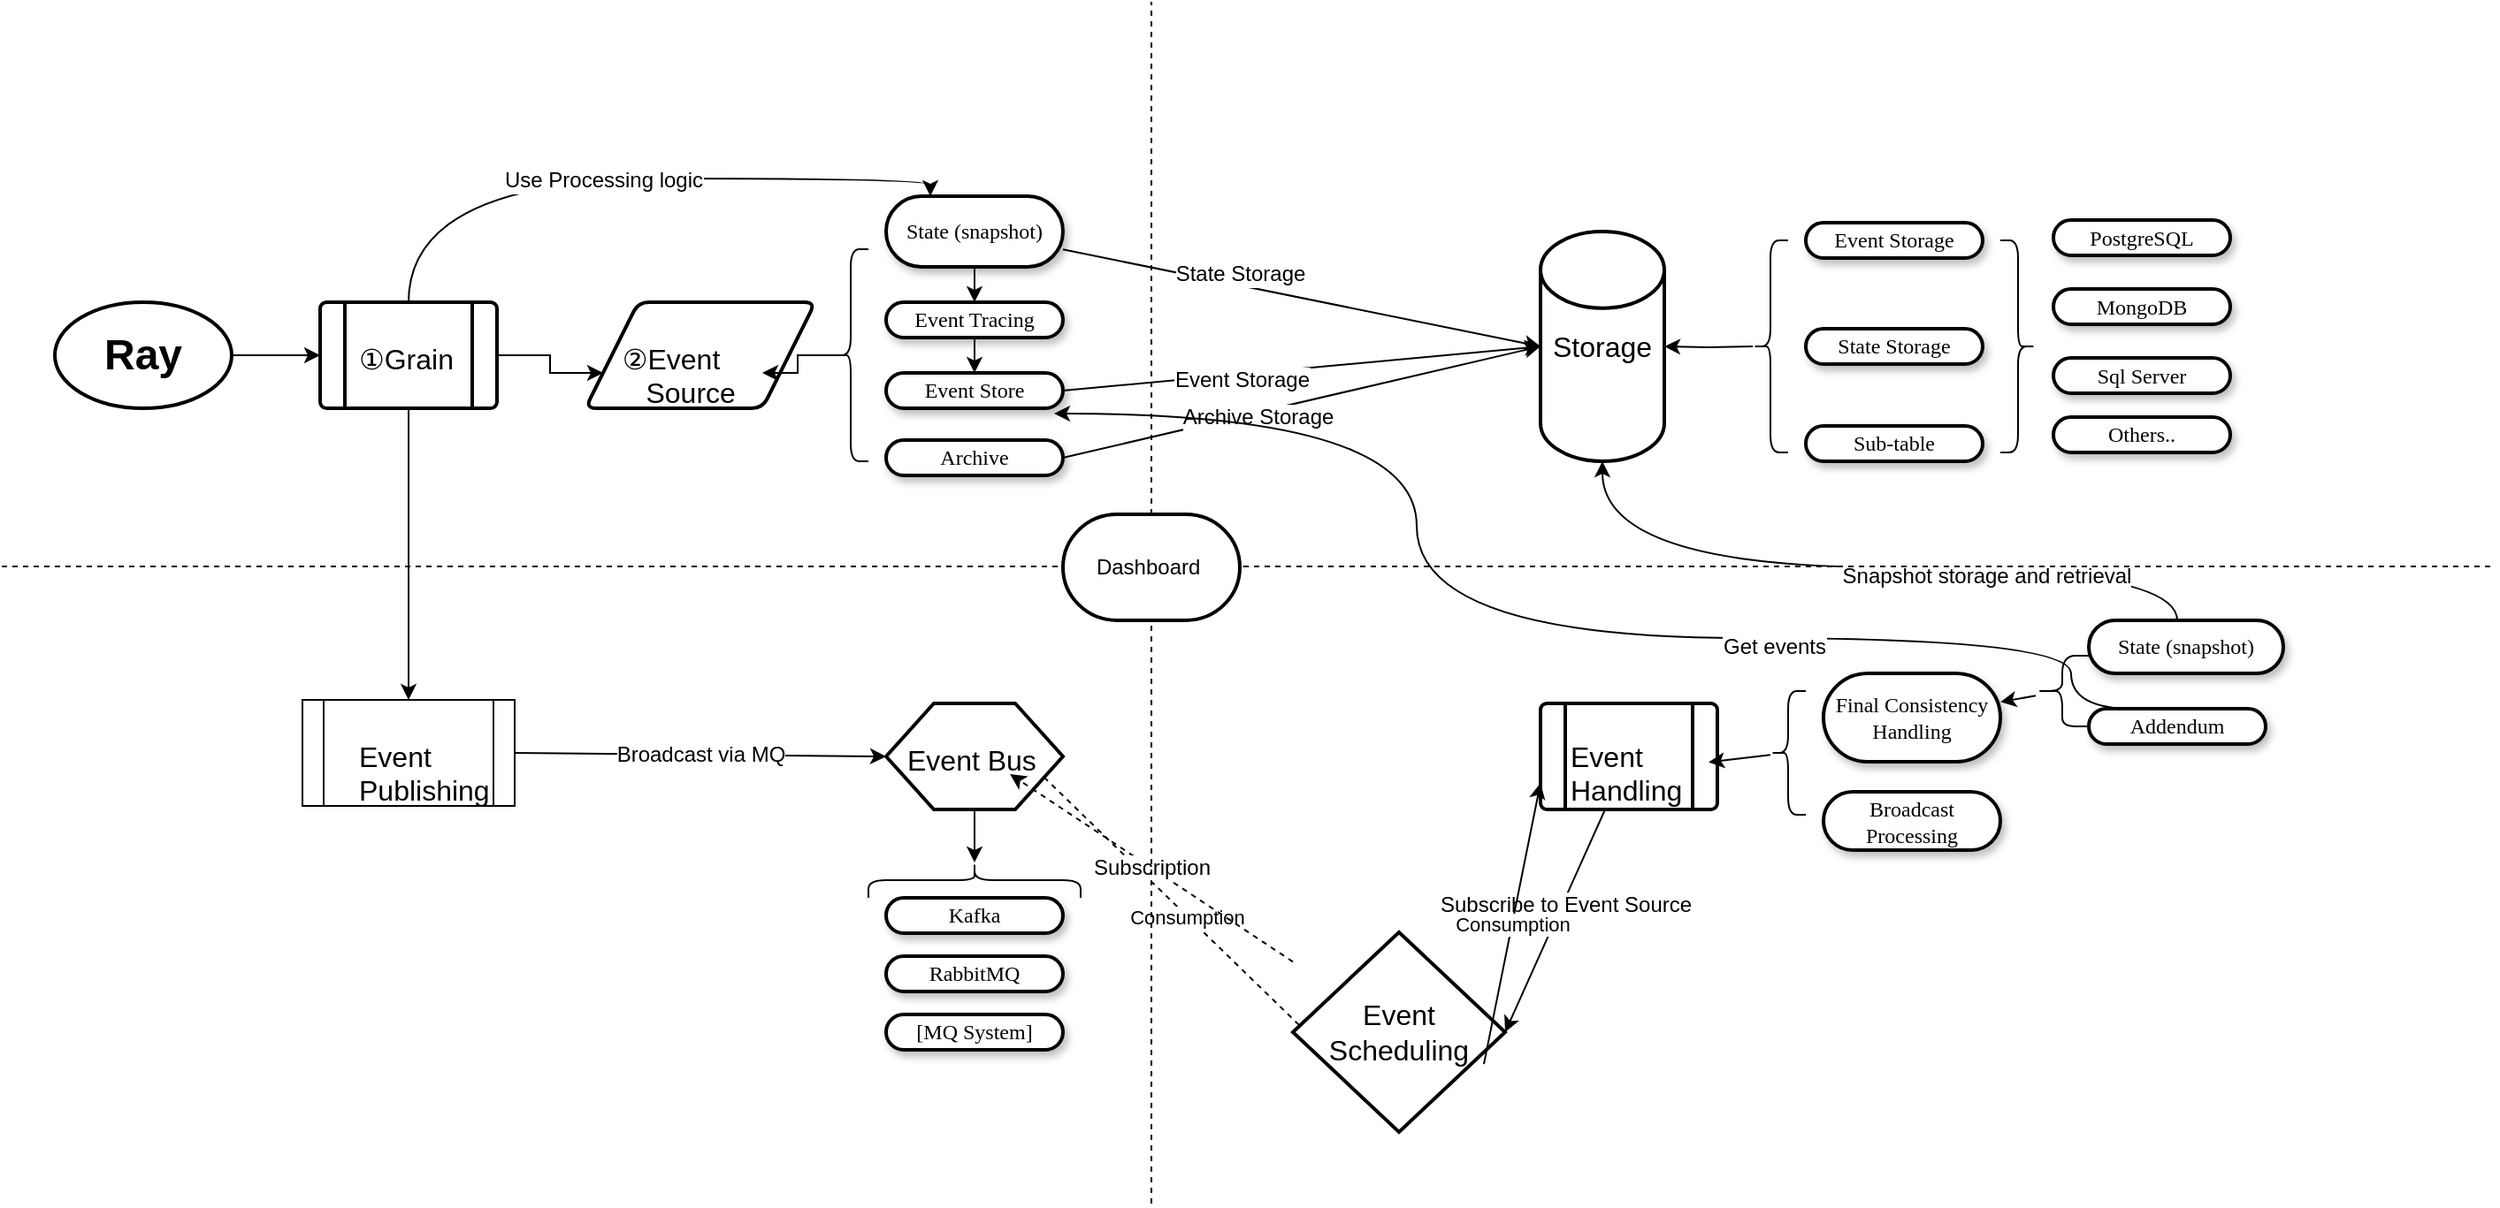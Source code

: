 <mxfile version="13.3.6" type="device" pages="2"><diagram id="HA0r4eUPkSiADiJgnpLC" name="Functional diagram"><mxGraphModel dx="1438" dy="1274" grid="1" gridSize="10" guides="1" tooltips="1" connect="1" arrows="1" fold="1" page="1" pageScale="1" pageWidth="3300" pageHeight="4681" math="0" shadow="0"><root><mxCell id="0"/><mxCell id="1" parent="0"/><mxCell id="JJPJePHYzXD12jyQ0IiT-1" value="" style="edgeStyle=orthogonalEdgeStyle;rounded=0;orthogonalLoop=1;jettySize=auto;html=1;fontSize=16;entryX=0;entryY=0.5;entryDx=0;entryDy=0;" parent="1" source="JJPJePHYzXD12jyQ0IiT-4" target="JJPJePHYzXD12jyQ0IiT-7" edge="1"><mxGeometry relative="1" as="geometry"/></mxCell><mxCell id="JJPJePHYzXD12jyQ0IiT-2" style="edgeStyle=orthogonalEdgeStyle;curved=1;rounded=0;orthogonalLoop=1;jettySize=auto;html=1;exitX=0.5;exitY=0;exitDx=0;exitDy=0;entryX=0.25;entryY=0;entryDx=0;entryDy=0;fontSize=16;" parent="1" source="JJPJePHYzXD12jyQ0IiT-7" target="JJPJePHYzXD12jyQ0IiT-16" edge="1"><mxGeometry relative="1" as="geometry"><Array as="points"><mxPoint x="270" y="140"/><mxPoint x="565" y="140"/></Array></mxGeometry></mxCell><mxCell id="JJPJePHYzXD12jyQ0IiT-3" value="Use Processing logic" style="text;html=1;resizable=0;points=[];align=center;verticalAlign=middle;labelBackgroundColor=#ffffff;fontSize=12;" parent="JJPJePHYzXD12jyQ0IiT-2" vertex="1" connectable="0"><mxGeometry x="-0.04" y="-1" relative="1" as="geometry"><mxPoint as="offset"/></mxGeometry></mxCell><mxCell id="JJPJePHYzXD12jyQ0IiT-4" value="Ray" style="strokeWidth=2;html=1;shape=mxgraph.flowchart.start_1;whiteSpace=wrap;fontSize=24;fontStyle=1" parent="1" vertex="1"><mxGeometry x="70" y="210" width="100" height="60" as="geometry"/></mxCell><mxCell id="JJPJePHYzXD12jyQ0IiT-5" value="" style="edgeStyle=orthogonalEdgeStyle;rounded=0;orthogonalLoop=1;jettySize=auto;html=1;fontSize=16;" parent="1" source="JJPJePHYzXD12jyQ0IiT-7" target="JJPJePHYzXD12jyQ0IiT-10" edge="1"><mxGeometry relative="1" as="geometry"/></mxCell><mxCell id="JJPJePHYzXD12jyQ0IiT-6" value="" style="edgeStyle=none;rounded=0;orthogonalLoop=1;jettySize=auto;html=1;entryX=0.5;entryY=0;entryDx=0;entryDy=0;" parent="1" source="JJPJePHYzXD12jyQ0IiT-7" target="JJPJePHYzXD12jyQ0IiT-64" edge="1"><mxGeometry relative="1" as="geometry"><mxPoint x="270" y="308" as="targetPoint"/></mxGeometry></mxCell><mxCell id="JJPJePHYzXD12jyQ0IiT-7" value="" style="verticalLabelPosition=bottom;verticalAlign=top;html=1;strokeWidth=2;shape=process;whiteSpace=wrap;rounded=1;size=0.14;arcSize=6;fontSize=24;" parent="1" vertex="1"><mxGeometry x="220" y="210" width="100" height="60" as="geometry"/></mxCell><mxCell id="JJPJePHYzXD12jyQ0IiT-8" value="①Grain" style="text;html=1;resizable=0;points=[];autosize=1;align=left;verticalAlign=top;spacingTop=-4;fontSize=16;" parent="1" vertex="1"><mxGeometry x="240" y="230" width="70" height="20" as="geometry"/></mxCell><mxCell id="JJPJePHYzXD12jyQ0IiT-9" value="" style="verticalLabelPosition=bottom;verticalAlign=top;html=1;strokeWidth=2;shape=parallelogram;perimeter=parallelogramPerimeter;whiteSpace=wrap;rounded=1;arcSize=12;size=0.23;fontSize=16;" parent="1" vertex="1"><mxGeometry x="370" y="210" width="130" height="60" as="geometry"/></mxCell><mxCell id="JJPJePHYzXD12jyQ0IiT-10" value="&amp;nbsp; ②Event &lt;br&gt;&amp;nbsp; &amp;nbsp; &amp;nbsp;Source" style="text;html=1;resizable=0;points=[];autosize=1;align=left;verticalAlign=top;spacingTop=-4;fontSize=16;" parent="1" vertex="1"><mxGeometry x="380" y="230" width="90" height="40" as="geometry"/></mxCell><mxCell id="JJPJePHYzXD12jyQ0IiT-11" value="" style="edgeStyle=orthogonalEdgeStyle;rounded=0;orthogonalLoop=1;jettySize=auto;html=1;fontSize=16;exitX=0.1;exitY=0.5;exitDx=0;exitDy=0;exitPerimeter=0;" parent="1" source="JJPJePHYzXD12jyQ0IiT-12" target="JJPJePHYzXD12jyQ0IiT-10" edge="1"><mxGeometry relative="1" as="geometry"><Array as="points"/></mxGeometry></mxCell><mxCell id="JJPJePHYzXD12jyQ0IiT-12" value="" style="shape=curlyBracket;whiteSpace=wrap;html=1;rounded=1;fontSize=16;" parent="1" vertex="1"><mxGeometry x="510" y="180" width="20" height="120" as="geometry"/></mxCell><mxCell id="JJPJePHYzXD12jyQ0IiT-13" style="edgeStyle=none;rounded=0;orthogonalLoop=1;jettySize=auto;html=1;entryX=0;entryY=0.5;entryDx=0;entryDy=0;entryPerimeter=0;fontSize=16;" parent="1" source="JJPJePHYzXD12jyQ0IiT-16" target="JJPJePHYzXD12jyQ0IiT-23" edge="1"><mxGeometry relative="1" as="geometry"/></mxCell><mxCell id="JJPJePHYzXD12jyQ0IiT-14" value="State Storage" style="text;html=1;resizable=0;points=[];align=center;verticalAlign=middle;labelBackgroundColor=#ffffff;fontSize=12;" parent="JJPJePHYzXD12jyQ0IiT-13" vertex="1" connectable="0"><mxGeometry x="-0.433" y="-3" relative="1" as="geometry"><mxPoint x="23.5" y="-5" as="offset"/></mxGeometry></mxCell><mxCell id="JJPJePHYzXD12jyQ0IiT-15" value="" style="edgeStyle=none;rounded=0;orthogonalLoop=1;jettySize=auto;html=1;exitX=0.5;exitY=1;exitDx=0;exitDy=0;entryX=0.5;entryY=0;entryDx=0;entryDy=0;fontSize=6;" parent="1" source="JJPJePHYzXD12jyQ0IiT-16" target="JJPJePHYzXD12jyQ0IiT-18" edge="1"><mxGeometry relative="1" as="geometry"/></mxCell><mxCell id="JJPJePHYzXD12jyQ0IiT-16" value="&lt;span&gt;State (snapshot)&lt;/span&gt;" style="whiteSpace=wrap;html=1;rounded=1;shadow=1;comic=0;labelBackgroundColor=none;strokeColor=#000000;strokeWidth=2;fillColor=#FFFFFF;fontFamily=Verdana;fontSize=12;fontColor=#000000;align=center;arcSize=50;" parent="1" vertex="1"><mxGeometry x="540" y="150" width="100" height="40" as="geometry"/></mxCell><mxCell id="JJPJePHYzXD12jyQ0IiT-17" value="" style="edgeStyle=orthogonalEdgeStyle;curved=1;rounded=0;orthogonalLoop=1;jettySize=auto;html=1;fontSize=12;entryX=0.5;entryY=0;entryDx=0;entryDy=0;" parent="1" source="JJPJePHYzXD12jyQ0IiT-18" target="JJPJePHYzXD12jyQ0IiT-21" edge="1"><mxGeometry relative="1" as="geometry"><mxPoint x="720" y="220" as="targetPoint"/></mxGeometry></mxCell><mxCell id="JJPJePHYzXD12jyQ0IiT-18" value="&lt;span&gt;Event Tracing&lt;/span&gt;" style="whiteSpace=wrap;html=1;rounded=1;shadow=1;comic=0;labelBackgroundColor=none;strokeColor=#000000;strokeWidth=2;fillColor=#FFFFFF;fontFamily=Verdana;fontSize=12;fontColor=#000000;align=center;arcSize=50;" parent="1" vertex="1"><mxGeometry x="540" y="210" width="100" height="20" as="geometry"/></mxCell><mxCell id="JJPJePHYzXD12jyQ0IiT-19" style="edgeStyle=none;rounded=0;orthogonalLoop=1;jettySize=auto;html=1;exitX=1;exitY=0.5;exitDx=0;exitDy=0;entryX=0;entryY=0.5;entryDx=0;entryDy=0;entryPerimeter=0;fontSize=16;" parent="1" source="JJPJePHYzXD12jyQ0IiT-21" target="JJPJePHYzXD12jyQ0IiT-23" edge="1"><mxGeometry relative="1" as="geometry"/></mxCell><mxCell id="JJPJePHYzXD12jyQ0IiT-20" value="Event Storage" style="text;html=1;resizable=0;points=[];align=center;verticalAlign=middle;labelBackgroundColor=#ffffff;fontSize=12;" parent="JJPJePHYzXD12jyQ0IiT-19" vertex="1" connectable="0"><mxGeometry x="-0.254" y="-3" relative="1" as="geometry"><mxPoint as="offset"/></mxGeometry></mxCell><mxCell id="JJPJePHYzXD12jyQ0IiT-21" value="Event Store" style="whiteSpace=wrap;html=1;rounded=1;shadow=1;comic=0;labelBackgroundColor=none;strokeColor=#000000;strokeWidth=2;fillColor=#FFFFFF;fontFamily=Verdana;fontSize=12;fontColor=#000000;align=center;arcSize=50;" parent="1" vertex="1"><mxGeometry x="540" y="250" width="100" height="20" as="geometry"/></mxCell><mxCell id="JJPJePHYzXD12jyQ0IiT-22" value="Broadcast via MQ" style="edgeStyle=none;rounded=0;orthogonalLoop=1;jettySize=auto;html=1;fontSize=12;entryX=0;entryY=0.5;entryDx=0;entryDy=0;exitX=1;exitY=0.5;exitDx=0;exitDy=0;" parent="1" source="JJPJePHYzXD12jyQ0IiT-64" target="JJPJePHYzXD12jyQ0IiT-39" edge="1"><mxGeometry relative="1" as="geometry"><mxPoint x="590" y="390" as="targetPoint"/></mxGeometry></mxCell><mxCell id="JJPJePHYzXD12jyQ0IiT-23" value="Storage" style="strokeWidth=2;html=1;shape=mxgraph.flowchart.database;whiteSpace=wrap;fontSize=16;" parent="1" vertex="1"><mxGeometry x="910" y="170" width="70" height="130" as="geometry"/></mxCell><mxCell id="JJPJePHYzXD12jyQ0IiT-24" value="" style="edgeStyle=orthogonalEdgeStyle;rounded=0;orthogonalLoop=1;jettySize=auto;html=1;fontSize=16;" parent="1" target="JJPJePHYzXD12jyQ0IiT-23" edge="1"><mxGeometry relative="1" as="geometry"><mxPoint x="1030" y="235" as="sourcePoint"/></mxGeometry></mxCell><mxCell id="JJPJePHYzXD12jyQ0IiT-25" value="Event Storage" style="whiteSpace=wrap;html=1;rounded=1;shadow=1;comic=0;labelBackgroundColor=none;strokeColor=#000000;strokeWidth=2;fillColor=#FFFFFF;fontFamily=Verdana;fontSize=12;fontColor=#000000;align=center;arcSize=50;" parent="1" vertex="1"><mxGeometry x="1060" y="165" width="100" height="20" as="geometry"/></mxCell><mxCell id="JJPJePHYzXD12jyQ0IiT-26" value="State Storage" style="whiteSpace=wrap;html=1;rounded=1;shadow=1;comic=0;labelBackgroundColor=none;strokeColor=#000000;strokeWidth=2;fillColor=#FFFFFF;fontFamily=Verdana;fontSize=12;fontColor=#000000;align=center;arcSize=50;" parent="1" vertex="1"><mxGeometry x="1060" y="225" width="100" height="20" as="geometry"/></mxCell><mxCell id="JJPJePHYzXD12jyQ0IiT-27" style="edgeStyle=none;rounded=0;orthogonalLoop=1;jettySize=auto;html=1;exitX=1;exitY=0.5;exitDx=0;exitDy=0;entryX=0;entryY=0.5;entryDx=0;entryDy=0;entryPerimeter=0;" parent="1" source="JJPJePHYzXD12jyQ0IiT-29" target="JJPJePHYzXD12jyQ0IiT-23" edge="1"><mxGeometry relative="1" as="geometry"/></mxCell><mxCell id="JJPJePHYzXD12jyQ0IiT-28" value="Archive Storage" style="text;html=1;resizable=0;points=[];align=center;verticalAlign=middle;labelBackgroundColor=#ffffff;" parent="JJPJePHYzXD12jyQ0IiT-27" vertex="1" connectable="0"><mxGeometry x="-0.611" y="-2" relative="1" as="geometry"><mxPoint x="57" y="-12.5" as="offset"/></mxGeometry></mxCell><mxCell id="JJPJePHYzXD12jyQ0IiT-29" value="Archive" style="whiteSpace=wrap;html=1;rounded=1;shadow=1;comic=0;labelBackgroundColor=none;strokeColor=#000000;strokeWidth=2;fillColor=#FFFFFF;fontFamily=Verdana;fontSize=12;fontColor=#000000;align=center;arcSize=50;" parent="1" vertex="1"><mxGeometry x="540" y="288" width="100" height="20" as="geometry"/></mxCell><mxCell id="JJPJePHYzXD12jyQ0IiT-30" value="Sub-table" style="whiteSpace=wrap;html=1;rounded=1;shadow=1;comic=0;labelBackgroundColor=none;strokeColor=#000000;strokeWidth=2;fillColor=#FFFFFF;fontFamily=Verdana;fontSize=12;fontColor=#000000;align=center;arcSize=50;" parent="1" vertex="1"><mxGeometry x="1060" y="280" width="100" height="20" as="geometry"/></mxCell><mxCell id="JJPJePHYzXD12jyQ0IiT-31" value="" style="shape=curlyBracket;whiteSpace=wrap;html=1;rounded=1;fontSize=16;direction=west;" parent="1" vertex="1"><mxGeometry x="1170" y="175" width="20" height="120" as="geometry"/></mxCell><mxCell id="JJPJePHYzXD12jyQ0IiT-32" value="" style="shape=curlyBracket;whiteSpace=wrap;html=1;rounded=1;fontSize=16;" parent="1" vertex="1"><mxGeometry x="1030" y="175" width="20" height="120" as="geometry"/></mxCell><mxCell id="JJPJePHYzXD12jyQ0IiT-33" value="MongoDB" style="whiteSpace=wrap;html=1;rounded=1;shadow=1;comic=0;labelBackgroundColor=none;strokeColor=#000000;strokeWidth=2;fillColor=#FFFFFF;fontFamily=Verdana;fontSize=12;fontColor=#000000;align=center;arcSize=50;" parent="1" vertex="1"><mxGeometry x="1200" y="202.5" width="100" height="20" as="geometry"/></mxCell><mxCell id="JJPJePHYzXD12jyQ0IiT-34" value="PostgreSQL&lt;br&gt;" style="whiteSpace=wrap;html=1;rounded=1;shadow=1;comic=0;labelBackgroundColor=none;strokeColor=#000000;strokeWidth=2;fillColor=#FFFFFF;fontFamily=Verdana;fontSize=12;fontColor=#000000;align=center;arcSize=50;" parent="1" vertex="1"><mxGeometry x="1200" y="163.5" width="100" height="20" as="geometry"/></mxCell><mxCell id="JJPJePHYzXD12jyQ0IiT-35" value="Sql Server&lt;br&gt;" style="whiteSpace=wrap;html=1;rounded=1;shadow=1;comic=0;labelBackgroundColor=none;strokeColor=#000000;strokeWidth=2;fillColor=#FFFFFF;fontFamily=Verdana;fontSize=12;fontColor=#000000;align=center;arcSize=50;" parent="1" vertex="1"><mxGeometry x="1200" y="241.5" width="100" height="20" as="geometry"/></mxCell><mxCell id="JJPJePHYzXD12jyQ0IiT-36" value="Others.." style="whiteSpace=wrap;html=1;rounded=1;shadow=1;comic=0;labelBackgroundColor=none;strokeColor=#000000;strokeWidth=2;fillColor=#FFFFFF;fontFamily=Verdana;fontSize=12;fontColor=#000000;align=center;arcSize=50;" parent="1" vertex="1"><mxGeometry x="1200" y="275" width="100" height="20" as="geometry"/></mxCell><mxCell id="JJPJePHYzXD12jyQ0IiT-37" value="" style="edgeStyle=none;rounded=0;orthogonalLoop=1;jettySize=auto;html=1;fontSize=16;" parent="1" source="JJPJePHYzXD12jyQ0IiT-39" edge="1"><mxGeometry relative="1" as="geometry"><mxPoint x="590" y="527" as="targetPoint"/></mxGeometry></mxCell><mxCell id="JJPJePHYzXD12jyQ0IiT-38" value="Consumption" style="edgeStyle=none;rounded=0;orthogonalLoop=1;jettySize=auto;html=1;exitX=1;exitY=0.75;exitDx=0;exitDy=0;entryX=0.18;entryY=0.62;entryDx=0;entryDy=0;entryPerimeter=0;dashed=1;" parent="1" source="JJPJePHYzXD12jyQ0IiT-39" target="JJPJePHYzXD12jyQ0IiT-50" edge="1"><mxGeometry relative="1" as="geometry"/></mxCell><mxCell id="JJPJePHYzXD12jyQ0IiT-39" value="" style="verticalLabelPosition=bottom;verticalAlign=top;html=1;strokeWidth=2;shape=hexagon;perimeter=hexagonPerimeter2;arcSize=6;size=0.27;fontSize=6;" parent="1" vertex="1"><mxGeometry x="540" y="437" width="100" height="60" as="geometry"/></mxCell><mxCell id="JJPJePHYzXD12jyQ0IiT-40" value="Event Bus" style="text;html=1;resizable=0;points=[];autosize=1;align=left;verticalAlign=top;spacingTop=-4;fontSize=16;" parent="1" vertex="1"><mxGeometry x="550" y="457" width="90" height="20" as="geometry"/></mxCell><mxCell id="JJPJePHYzXD12jyQ0IiT-41" value="" style="shape=curlyBracket;whiteSpace=wrap;html=1;rounded=1;fontSize=16;direction=south;" parent="1" vertex="1"><mxGeometry x="530" y="527" width="120" height="20" as="geometry"/></mxCell><mxCell id="JJPJePHYzXD12jyQ0IiT-42" value="Kafka" style="whiteSpace=wrap;html=1;rounded=1;shadow=1;comic=0;labelBackgroundColor=none;strokeColor=#000000;strokeWidth=2;fillColor=#FFFFFF;fontFamily=Verdana;fontSize=12;fontColor=#000000;align=center;arcSize=50;" parent="1" vertex="1"><mxGeometry x="540" y="547" width="100" height="20" as="geometry"/></mxCell><mxCell id="JJPJePHYzXD12jyQ0IiT-43" value="RabbitMQ&lt;br&gt;" style="whiteSpace=wrap;html=1;rounded=1;shadow=1;comic=0;labelBackgroundColor=none;strokeColor=#000000;strokeWidth=2;fillColor=#FFFFFF;fontFamily=Verdana;fontSize=12;fontColor=#000000;align=center;arcSize=50;" parent="1" vertex="1"><mxGeometry x="540" y="580" width="100" height="20" as="geometry"/></mxCell><mxCell id="JJPJePHYzXD12jyQ0IiT-44" value="[MQ System]" style="whiteSpace=wrap;html=1;rounded=1;shadow=1;comic=0;labelBackgroundColor=none;strokeColor=#000000;strokeWidth=2;fillColor=#FFFFFF;fontFamily=Verdana;fontSize=12;fontColor=#000000;align=center;arcSize=50;" parent="1" vertex="1"><mxGeometry x="540" y="613" width="100" height="20" as="geometry"/></mxCell><mxCell id="JJPJePHYzXD12jyQ0IiT-45" value="" style="edgeStyle=none;rounded=0;orthogonalLoop=1;jettySize=auto;html=1;fontSize=16;entryX=1;entryY=0.5;entryDx=0;entryDy=0;entryPerimeter=0;" parent="1" source="JJPJePHYzXD12jyQ0IiT-47" target="JJPJePHYzXD12jyQ0IiT-50" edge="1"><mxGeometry relative="1" as="geometry"><mxPoint x="830" y="467" as="targetPoint"/></mxGeometry></mxCell><mxCell id="JJPJePHYzXD12jyQ0IiT-46" value="Subscribe to Event Source" style="text;html=1;resizable=0;points=[];align=center;verticalAlign=middle;labelBackgroundColor=#ffffff;fontSize=12;" parent="JJPJePHYzXD12jyQ0IiT-45" vertex="1" connectable="0"><mxGeometry x="-0.11" y="3" relative="1" as="geometry"><mxPoint y="-4" as="offset"/></mxGeometry></mxCell><mxCell id="JJPJePHYzXD12jyQ0IiT-47" value="" style="verticalLabelPosition=bottom;verticalAlign=top;html=1;strokeWidth=2;shape=process;whiteSpace=wrap;rounded=1;size=0.14;arcSize=6;fontSize=12;" parent="1" vertex="1"><mxGeometry x="910" y="437" width="100" height="60" as="geometry"/></mxCell><mxCell id="JJPJePHYzXD12jyQ0IiT-48" value="Event&lt;br&gt;Handling" style="text;html=1;resizable=0;points=[];autosize=1;align=left;verticalAlign=top;spacingTop=-4;fontSize=16;" parent="1" vertex="1"><mxGeometry x="925" y="455" width="80" height="40" as="geometry"/></mxCell><mxCell id="JJPJePHYzXD12jyQ0IiT-49" value="Subscription" style="rounded=0;orthogonalLoop=1;jettySize=auto;html=1;fontSize=12;dashed=1;" parent="1" source="JJPJePHYzXD12jyQ0IiT-50" target="JJPJePHYzXD12jyQ0IiT-40" edge="1"><mxGeometry relative="1" as="geometry"/></mxCell><mxCell id="JJPJePHYzXD12jyQ0IiT-50" value="Event&lt;br&gt;Scheduling" style="strokeWidth=2;html=1;shape=mxgraph.flowchart.decision;whiteSpace=wrap;fontSize=16;" parent="1" vertex="1"><mxGeometry x="770" y="566.5" width="120" height="113" as="geometry"/></mxCell><mxCell id="JJPJePHYzXD12jyQ0IiT-51" value="" style="edgeStyle=none;rounded=0;orthogonalLoop=1;jettySize=auto;html=1;fontSize=12;" parent="1" source="JJPJePHYzXD12jyQ0IiT-52" target="JJPJePHYzXD12jyQ0IiT-48" edge="1"><mxGeometry relative="1" as="geometry"/></mxCell><mxCell id="JJPJePHYzXD12jyQ0IiT-52" value="" style="shape=curlyBracket;whiteSpace=wrap;html=1;rounded=1;fontSize=12;" parent="1" vertex="1"><mxGeometry x="1040" y="430" width="20" height="70" as="geometry"/></mxCell><mxCell id="JJPJePHYzXD12jyQ0IiT-53" style="edgeStyle=orthogonalEdgeStyle;rounded=0;orthogonalLoop=1;jettySize=auto;html=1;exitX=0.25;exitY=0;exitDx=0;exitDy=0;fontSize=12;curved=1;entryX=0.95;entryY=1.15;entryDx=0;entryDy=0;entryPerimeter=0;" parent="1" source="JJPJePHYzXD12jyQ0IiT-62" target="JJPJePHYzXD12jyQ0IiT-21" edge="1"><mxGeometry relative="1" as="geometry"><mxPoint x="640" y="225" as="targetPoint"/><Array as="points"><mxPoint x="1210" y="440"/><mxPoint x="1210" y="400"/><mxPoint x="840" y="400"/><mxPoint x="840" y="273"/></Array></mxGeometry></mxCell><mxCell id="JJPJePHYzXD12jyQ0IiT-54" value="Get events" style="text;html=1;resizable=0;points=[];align=center;verticalAlign=middle;labelBackgroundColor=#ffffff;fontSize=12;" parent="JJPJePHYzXD12jyQ0IiT-53" vertex="1" connectable="0"><mxGeometry x="-0.375" y="5" relative="1" as="geometry"><mxPoint as="offset"/></mxGeometry></mxCell><mxCell id="JJPJePHYzXD12jyQ0IiT-55" value="Final Consistency Handling" style="whiteSpace=wrap;html=1;rounded=1;shadow=1;comic=0;labelBackgroundColor=none;strokeColor=#000000;strokeWidth=2;fillColor=#FFFFFF;fontFamily=Verdana;fontSize=12;fontColor=#000000;align=center;arcSize=50;" parent="1" vertex="1"><mxGeometry x="1070" y="420" width="100" height="50" as="geometry"/></mxCell><mxCell id="JJPJePHYzXD12jyQ0IiT-56" value="Broadcast Processing" style="whiteSpace=wrap;html=1;rounded=1;shadow=1;comic=0;labelBackgroundColor=none;strokeColor=#000000;strokeWidth=2;fillColor=#FFFFFF;fontFamily=Verdana;fontSize=12;fontColor=#000000;align=center;arcSize=50;" parent="1" vertex="1"><mxGeometry x="1070" y="487" width="100" height="33" as="geometry"/></mxCell><mxCell id="JJPJePHYzXD12jyQ0IiT-57" value="" style="edgeStyle=none;rounded=0;orthogonalLoop=1;jettySize=auto;html=1;fontSize=12;" parent="1" source="JJPJePHYzXD12jyQ0IiT-58" target="JJPJePHYzXD12jyQ0IiT-55" edge="1"><mxGeometry relative="1" as="geometry"/></mxCell><mxCell id="JJPJePHYzXD12jyQ0IiT-58" value="" style="shape=curlyBracket;whiteSpace=wrap;html=1;rounded=1;fontSize=12;" parent="1" vertex="1"><mxGeometry x="1190" y="410" width="30" height="40" as="geometry"/></mxCell><mxCell id="JJPJePHYzXD12jyQ0IiT-59" style="edgeStyle=orthogonalEdgeStyle;curved=1;rounded=0;orthogonalLoop=1;jettySize=auto;html=1;fontSize=12;" parent="1" source="JJPJePHYzXD12jyQ0IiT-61" target="JJPJePHYzXD12jyQ0IiT-23" edge="1"><mxGeometry relative="1" as="geometry"><mxPoint x="1310" y="370" as="targetPoint"/><Array as="points"><mxPoint x="1270" y="360"/><mxPoint x="945" y="360"/></Array></mxGeometry></mxCell><mxCell id="JJPJePHYzXD12jyQ0IiT-60" value="Snapshot storage and retrieval" style="text;html=1;resizable=0;points=[];align=center;verticalAlign=middle;labelBackgroundColor=#ffffff;fontSize=12;" parent="JJPJePHYzXD12jyQ0IiT-59" vertex="1" connectable="0"><mxGeometry x="-0.332" y="5" relative="1" as="geometry"><mxPoint as="offset"/></mxGeometry></mxCell><mxCell id="JJPJePHYzXD12jyQ0IiT-61" value="State (snapshot)" style="whiteSpace=wrap;html=1;rounded=1;shadow=1;comic=0;labelBackgroundColor=none;strokeColor=#000000;strokeWidth=2;fillColor=#FFFFFF;fontFamily=Verdana;fontSize=12;fontColor=#000000;align=center;arcSize=50;" parent="1" vertex="1"><mxGeometry x="1220" y="390" width="110" height="30" as="geometry"/></mxCell><mxCell id="JJPJePHYzXD12jyQ0IiT-62" value="Addendum" style="whiteSpace=wrap;html=1;rounded=1;shadow=1;comic=0;labelBackgroundColor=none;strokeColor=#000000;strokeWidth=2;fillColor=#FFFFFF;fontFamily=Verdana;fontSize=12;fontColor=#000000;align=center;arcSize=50;" parent="1" vertex="1"><mxGeometry x="1220" y="440" width="100" height="20" as="geometry"/></mxCell><mxCell id="JJPJePHYzXD12jyQ0IiT-63" value="Consumption" style="edgeStyle=none;rounded=0;orthogonalLoop=1;jettySize=auto;html=1;exitX=0.9;exitY=0.66;exitDx=0;exitDy=0;entryX=0;entryY=0.75;entryDx=0;entryDy=0;exitPerimeter=0;" parent="1" source="JJPJePHYzXD12jyQ0IiT-50" target="JJPJePHYzXD12jyQ0IiT-47" edge="1"><mxGeometry relative="1" as="geometry"><mxPoint x="800" y="476.5" as="sourcePoint"/><mxPoint x="901" y="476.5" as="targetPoint"/></mxGeometry></mxCell><mxCell id="JJPJePHYzXD12jyQ0IiT-64" value="" style="shape=process;whiteSpace=wrap;html=1;backgroundOutline=1;" parent="1" vertex="1"><mxGeometry x="210" y="435" width="120" height="60" as="geometry"/></mxCell><mxCell id="JJPJePHYzXD12jyQ0IiT-65" value="Event&lt;br&gt;Publishing" style="text;html=1;resizable=0;points=[];autosize=1;align=left;verticalAlign=top;spacingTop=-4;fontSize=16;" parent="1" vertex="1"><mxGeometry x="240" y="455" width="90" height="40" as="geometry"/></mxCell><mxCell id="JJPJePHYzXD12jyQ0IiT-66" value="" style="endArrow=none;dashed=1;html=1;" parent="1" source="JJPJePHYzXD12jyQ0IiT-68" edge="1"><mxGeometry width="50" height="50" relative="1" as="geometry"><mxPoint x="690" y="720" as="sourcePoint"/><mxPoint x="690" y="40" as="targetPoint"/></mxGeometry></mxCell><mxCell id="JJPJePHYzXD12jyQ0IiT-67" value="" style="endArrow=none;dashed=1;html=1;" parent="1" edge="1"><mxGeometry width="50" height="50" relative="1" as="geometry"><mxPoint x="40" y="359.5" as="sourcePoint"/><mxPoint x="1450" y="359.5" as="targetPoint"/></mxGeometry></mxCell><mxCell id="JJPJePHYzXD12jyQ0IiT-68" value="Dashboard&amp;nbsp;" style="strokeWidth=2;html=1;shape=mxgraph.flowchart.terminator;whiteSpace=wrap;" parent="1" vertex="1"><mxGeometry x="640" y="330" width="100" height="60" as="geometry"/></mxCell><mxCell id="JJPJePHYzXD12jyQ0IiT-69" value="" style="endArrow=none;dashed=1;html=1;" parent="1" target="JJPJePHYzXD12jyQ0IiT-68" edge="1"><mxGeometry width="50" height="50" relative="1" as="geometry"><mxPoint x="690" y="720" as="sourcePoint"/><mxPoint x="690" y="40" as="targetPoint"/></mxGeometry></mxCell></root></mxGraphModel></diagram><diagram id="8Cyj6bPQlIdB2aG58cyA" name="Sub-table sub-library and archive"><mxGraphModel dx="1018" dy="903" grid="1" gridSize="10" guides="1" tooltips="1" connect="1" arrows="1" fold="1" page="1" pageScale="1" pageWidth="3300" pageHeight="4681" math="0" shadow="0"><root><mxCell id="C996Xhev_V4Cw5z2k2Sz-0"/><mxCell id="C996Xhev_V4Cw5z2k2Sz-1" parent="C996Xhev_V4Cw5z2k2Sz-0"/><mxCell id="C996Xhev_V4Cw5z2k2Sz-48" value="" style="rounded=0;whiteSpace=wrap;html=1;shadow=1;fontSize=12;" parent="C996Xhev_V4Cw5z2k2Sz-1" vertex="1"><mxGeometry x="900" y="150" width="540" height="490" as="geometry"/></mxCell><mxCell id="C996Xhev_V4Cw5z2k2Sz-21" value="" style="rounded=0;whiteSpace=wrap;html=1;fontSize=12;" parent="C996Xhev_V4Cw5z2k2Sz-1" vertex="1"><mxGeometry x="230" y="150" width="570" height="460" as="geometry"/></mxCell><mxCell id="C996Xhev_V4Cw5z2k2Sz-13" style="edgeStyle=none;rounded=0;orthogonalLoop=1;jettySize=auto;html=1;exitX=0.15;exitY=0.95;exitDx=0;exitDy=0;exitPerimeter=0;entryX=0.8;entryY=0.05;entryDx=0;entryDy=0;entryPerimeter=0;fontSize=12;" parent="C996Xhev_V4Cw5z2k2Sz-1" source="C996Xhev_V4Cw5z2k2Sz-4" target="C996Xhev_V4Cw5z2k2Sz-6" edge="1"><mxGeometry relative="1" as="geometry"/></mxCell><mxCell id="C996Xhev_V4Cw5z2k2Sz-16" style="edgeStyle=none;rounded=0;orthogonalLoop=1;jettySize=auto;html=1;exitX=0.5;exitY=1;exitDx=0;exitDy=0;fontSize=12;" parent="C996Xhev_V4Cw5z2k2Sz-1" source="C996Xhev_V4Cw5z2k2Sz-4" target="C996Xhev_V4Cw5z2k2Sz-10" edge="1"><mxGeometry relative="1" as="geometry"/></mxCell><mxCell id="C996Xhev_V4Cw5z2k2Sz-17" value="And so on" style="edgeStyle=none;rounded=0;orthogonalLoop=1;jettySize=auto;html=1;exitX=0.85;exitY=0.95;exitDx=0;exitDy=0;exitPerimeter=0;entryX=0;entryY=0;entryDx=30;entryDy=0;entryPerimeter=0;fontSize=12;" parent="C996Xhev_V4Cw5z2k2Sz-1" source="C996Xhev_V4Cw5z2k2Sz-4" target="C996Xhev_V4Cw5z2k2Sz-3" edge="1"><mxGeometry relative="1" as="geometry"/></mxCell><mxCell id="C996Xhev_V4Cw5z2k2Sz-4" value="&lt;font style=&quot;font-size: 12px&quot;&gt;id:1-100000&lt;/font&gt;" style="shape=cylinder;whiteSpace=wrap;html=1;boundedLbl=1;backgroundOutline=1;fontSize=24;" parent="C996Xhev_V4Cw5z2k2Sz-1" vertex="1"><mxGeometry x="360" y="305" width="110" height="70" as="geometry"/></mxCell><mxCell id="C996Xhev_V4Cw5z2k2Sz-3" value="" style="verticalLabelPosition=bottom;verticalAlign=top;html=1;shape=mxgraph.basic.layered_rect;dx=10;outlineConnect=0;fontSize=24;" parent="C996Xhev_V4Cw5z2k2Sz-1" vertex="1"><mxGeometry x="480" y="480" width="70" height="50" as="geometry"/></mxCell><mxCell id="C996Xhev_V4Cw5z2k2Sz-7" value="Sub-library" style="rounded=0;orthogonalLoop=1;jettySize=auto;html=1;exitX=0.25;exitY=1;exitDx=0;exitDy=0;entryX=0.5;entryY=0;entryDx=0;entryDy=0;fontSize=12;" parent="C996Xhev_V4Cw5z2k2Sz-1" source="C996Xhev_V4Cw5z2k2Sz-2" target="C996Xhev_V4Cw5z2k2Sz-4" edge="1"><mxGeometry relative="1" as="geometry"/></mxCell><mxCell id="C996Xhev_V4Cw5z2k2Sz-2" value="user" style="text;html=1;strokeColor=none;fillColor=none;align=center;verticalAlign=middle;whiteSpace=wrap;rounded=0;fontSize=24;" parent="C996Xhev_V4Cw5z2k2Sz-1" vertex="1"><mxGeometry x="470" y="200" width="70" height="20" as="geometry"/></mxCell><mxCell id="C996Xhev_V4Cw5z2k2Sz-19" style="edgeStyle=none;rounded=0;orthogonalLoop=1;jettySize=auto;html=1;exitX=0.5;exitY=1;exitDx=0;exitDy=0;fontSize=12;" parent="C996Xhev_V4Cw5z2k2Sz-1" source="C996Xhev_V4Cw5z2k2Sz-5" target="C996Xhev_V4Cw5z2k2Sz-18" edge="1"><mxGeometry relative="1" as="geometry"/></mxCell><mxCell id="C996Xhev_V4Cw5z2k2Sz-27" style="edgeStyle=none;rounded=0;orthogonalLoop=1;jettySize=auto;html=1;exitX=0.85;exitY=0.95;exitDx=0;exitDy=0;exitPerimeter=0;fontSize=24;entryX=0;entryY=0;entryDx=30;entryDy=0;entryPerimeter=0;" parent="C996Xhev_V4Cw5z2k2Sz-1" source="C996Xhev_V4Cw5z2k2Sz-5" target="C996Xhev_V4Cw5z2k2Sz-25" edge="1"><mxGeometry relative="1" as="geometry"/></mxCell><mxCell id="C996Xhev_V4Cw5z2k2Sz-5" value="&lt;font style=&quot;font-size: 12px&quot;&gt;id:100001~200000&lt;/font&gt;" style="shape=cylinder;whiteSpace=wrap;html=1;boundedLbl=1;backgroundOutline=1;fontSize=24;" parent="C996Xhev_V4Cw5z2k2Sz-1" vertex="1"><mxGeometry x="550" y="305" width="110" height="70" as="geometry"/></mxCell><mxCell id="C996Xhev_V4Cw5z2k2Sz-6" value="" style="verticalLabelPosition=bottom;verticalAlign=top;html=1;shape=mxgraph.basic.rect;fillColor=#ffffff;fillColor2=none;strokeColor=#000000;strokeWidth=1;size=20;indent=5;fontSize=24;" parent="C996Xhev_V4Cw5z2k2Sz-1" vertex="1"><mxGeometry x="280" y="480" width="60" height="40" as="geometry"/></mxCell><mxCell id="C996Xhev_V4Cw5z2k2Sz-9" value="&lt;div&gt;Sub-library&lt;/div&gt;" style="rounded=0;orthogonalLoop=1;jettySize=auto;html=1;exitX=0.75;exitY=1;exitDx=0;exitDy=0;entryX=0.5;entryY=0;entryDx=0;entryDy=0;fontSize=12;" parent="C996Xhev_V4Cw5z2k2Sz-1" source="C996Xhev_V4Cw5z2k2Sz-2" target="C996Xhev_V4Cw5z2k2Sz-5" edge="1"><mxGeometry relative="1" as="geometry"><mxPoint x="533" y="210" as="sourcePoint"/><mxPoint x="450" y="330" as="targetPoint"/></mxGeometry></mxCell><mxCell id="C996Xhev_V4Cw5z2k2Sz-10" value="" style="verticalLabelPosition=bottom;verticalAlign=top;html=1;shape=mxgraph.basic.rect;fillColor=#ffffff;fillColor2=none;strokeColor=#000000;strokeWidth=1;size=20;indent=5;fontSize=24;" parent="C996Xhev_V4Cw5z2k2Sz-1" vertex="1"><mxGeometry x="380" y="480" width="60" height="40" as="geometry"/></mxCell><mxCell id="C996Xhev_V4Cw5z2k2Sz-11" value="1-1000" style="text;html=1;strokeColor=none;fillColor=none;align=center;verticalAlign=middle;whiteSpace=wrap;rounded=0;fontSize=12;" parent="C996Xhev_V4Cw5z2k2Sz-1" vertex="1"><mxGeometry x="330" y="430" width="40" height="20" as="geometry"/></mxCell><mxCell id="C996Xhev_V4Cw5z2k2Sz-12" value="1001-2000" style="text;html=1;strokeColor=none;fillColor=none;align=center;verticalAlign=middle;whiteSpace=wrap;rounded=0;fontSize=12;" parent="C996Xhev_V4Cw5z2k2Sz-1" vertex="1"><mxGeometry x="390" y="430" width="40" height="20" as="geometry"/></mxCell><mxCell id="C996Xhev_V4Cw5z2k2Sz-18" value="" style="verticalLabelPosition=bottom;verticalAlign=top;html=1;shape=mxgraph.basic.layered_rect;dx=10;outlineConnect=0;fontSize=24;" parent="C996Xhev_V4Cw5z2k2Sz-1" vertex="1"><mxGeometry x="570" y="480" width="70" height="50" as="geometry"/></mxCell><mxCell id="C996Xhev_V4Cw5z2k2Sz-23" value="Sub-table" style="text;html=1;strokeColor=none;fillColor=none;align=center;verticalAlign=middle;whiteSpace=wrap;rounded=0;fontSize=24;" parent="C996Xhev_V4Cw5z2k2Sz-1" vertex="1"><mxGeometry x="445" y="120" width="125" height="20" as="geometry"/></mxCell><mxCell id="C996Xhev_V4Cw5z2k2Sz-24" style="edgeStyle=none;rounded=0;orthogonalLoop=1;jettySize=auto;html=1;exitX=0.5;exitY=0;exitDx=0;exitDy=0;fontSize=24;" parent="C996Xhev_V4Cw5z2k2Sz-1" source="C996Xhev_V4Cw5z2k2Sz-23" target="C996Xhev_V4Cw5z2k2Sz-23" edge="1"><mxGeometry relative="1" as="geometry"/></mxCell><mxCell id="C996Xhev_V4Cw5z2k2Sz-25" value="" style="verticalLabelPosition=bottom;verticalAlign=top;html=1;shape=mxgraph.basic.layered_rect;dx=10;outlineConnect=0;fontSize=24;" parent="C996Xhev_V4Cw5z2k2Sz-1" vertex="1"><mxGeometry x="670" y="480" width="70" height="50" as="geometry"/></mxCell><mxCell id="C996Xhev_V4Cw5z2k2Sz-36" value="" style="edgeStyle=none;rounded=0;orthogonalLoop=1;jettySize=auto;html=1;fontSize=12;" parent="C996Xhev_V4Cw5z2k2Sz-1" source="C996Xhev_V4Cw5z2k2Sz-29" edge="1"><mxGeometry relative="1" as="geometry"><mxPoint x="1170" y="300" as="targetPoint"/></mxGeometry></mxCell><mxCell id="C996Xhev_V4Cw5z2k2Sz-51" style="edgeStyle=none;rounded=0;orthogonalLoop=1;jettySize=auto;html=1;exitX=0.5;exitY=1;exitDx=0;exitDy=0;entryX=0.01;entryY=0.033;entryDx=0;entryDy=0;entryPerimeter=0;fontSize=12;" parent="C996Xhev_V4Cw5z2k2Sz-1" source="C996Xhev_V4Cw5z2k2Sz-29" target="C996Xhev_V4Cw5z2k2Sz-47" edge="1"><mxGeometry relative="1" as="geometry"/></mxCell><mxCell id="C996Xhev_V4Cw5z2k2Sz-29" value="User A" style="text;html=1;strokeColor=none;fillColor=none;align=center;verticalAlign=middle;whiteSpace=wrap;rounded=0;fontSize=24;shadow=1;" parent="C996Xhev_V4Cw5z2k2Sz-1" vertex="1"><mxGeometry x="1125" y="210" width="90" height="24" as="geometry"/></mxCell><mxCell id="C996Xhev_V4Cw5z2k2Sz-31" value="A for Grain Key is: A" style="text;html=1;strokeColor=none;fillColor=none;align=center;verticalAlign=middle;whiteSpace=wrap;rounded=0;shadow=1;fontSize=12;" parent="C996Xhev_V4Cw5z2k2Sz-1" vertex="1"><mxGeometry x="1160" y="182" width="160" height="12" as="geometry"/></mxCell><mxCell id="C996Xhev_V4Cw5z2k2Sz-41" value="" style="edgeStyle=none;rounded=0;orthogonalLoop=1;jettySize=auto;html=1;fontSize=12;exitX=0.5;exitY=1;exitDx=0;exitDy=0;exitPerimeter=0;" parent="C996Xhev_V4Cw5z2k2Sz-1" source="C996Xhev_V4Cw5z2k2Sz-44" target="C996Xhev_V4Cw5z2k2Sz-38" edge="1"><mxGeometry relative="1" as="geometry"><mxPoint x="1170" y="380" as="sourcePoint"/></mxGeometry></mxCell><mxCell id="C996Xhev_V4Cw5z2k2Sz-37" value="Archive Event Library" style="shape=cylinder;whiteSpace=wrap;html=1;boundedLbl=1;backgroundOutline=1;shadow=1;fontSize=12;" parent="C996Xhev_V4Cw5z2k2Sz-1" vertex="1"><mxGeometry x="1130" y="540" width="60" height="80" as="geometry"/></mxCell><mxCell id="C996Xhev_V4Cw5z2k2Sz-42" value="" style="edgeStyle=none;rounded=0;orthogonalLoop=1;jettySize=auto;html=1;fontSize=12;" parent="C996Xhev_V4Cw5z2k2Sz-1" source="C996Xhev_V4Cw5z2k2Sz-38" target="C996Xhev_V4Cw5z2k2Sz-37" edge="1"><mxGeometry relative="1" as="geometry"/></mxCell><mxCell id="C996Xhev_V4Cw5z2k2Sz-50" value="produce" style="edgeStyle=none;rounded=0;orthogonalLoop=1;jettySize=auto;html=1;exitX=1;exitY=0.5;exitDx=0;exitDy=0;exitPerimeter=0;fontSize=12;entryX=0;entryY=0.867;entryDx=0;entryDy=0;entryPerimeter=0;" parent="C996Xhev_V4Cw5z2k2Sz-1" source="C996Xhev_V4Cw5z2k2Sz-38" target="C996Xhev_V4Cw5z2k2Sz-47" edge="1"><mxGeometry relative="1" as="geometry"/></mxCell><mxCell id="C996Xhev_V4Cw5z2k2Sz-38" value="&lt;div&gt;time interval&amp;nbsp;&lt;/div&gt;&lt;div&gt;Event reservation&lt;/div&gt;" style="strokeWidth=2;html=1;shape=mxgraph.flowchart.decision;whiteSpace=wrap;shadow=1;fontSize=12;" parent="C996Xhev_V4Cw5z2k2Sz-1" vertex="1"><mxGeometry x="1100" y="410" width="120" height="120" as="geometry"/></mxCell><mxCell id="C996Xhev_V4Cw5z2k2Sz-43" value="" style="edgeStyle=none;rounded=0;orthogonalLoop=1;jettySize=auto;html=1;fontSize=12;" parent="C996Xhev_V4Cw5z2k2Sz-1" source="C996Xhev_V4Cw5z2k2Sz-40" target="C996Xhev_V4Cw5z2k2Sz-38" edge="1"><mxGeometry relative="1" as="geometry"/></mxCell><mxCell id="C996Xhev_V4Cw5z2k2Sz-40" value="File regularly according to the set time" style="strokeWidth=2;html=1;shape=mxgraph.flowchart.delay;whiteSpace=wrap;shadow=1;fontSize=12;" parent="C996Xhev_V4Cw5z2k2Sz-1" vertex="1"><mxGeometry x="970" y="405" width="100" height="60" as="geometry"/></mxCell><mxCell id="C996Xhev_V4Cw5z2k2Sz-44" value="Event source" style="strokeWidth=2;html=1;shape=mxgraph.flowchart.database;whiteSpace=wrap;shadow=1;fontSize=12;" parent="C996Xhev_V4Cw5z2k2Sz-1" vertex="1"><mxGeometry x="1140" y="305" width="60" height="60" as="geometry"/></mxCell><mxCell id="C996Xhev_V4Cw5z2k2Sz-47" value="Archive snapshot" style="strokeWidth=2;html=1;shape=mxgraph.flowchart.document2;whiteSpace=wrap;size=0.25;shadow=1;fontSize=12;" parent="C996Xhev_V4Cw5z2k2Sz-1" vertex="1"><mxGeometry x="1270" y="305" width="100" height="60" as="geometry"/></mxCell><mxCell id="C996Xhev_V4Cw5z2k2Sz-52" value="To ensure the idempotency of events through the time interval and event reservation two-choice or multi-choice" style="text;html=1;strokeColor=none;fillColor=none;align=left;verticalAlign=middle;whiteSpace=wrap;rounded=0;shadow=1;fontSize=12;" parent="C996Xhev_V4Cw5z2k2Sz-1" vertex="1"><mxGeometry x="1245" y="490" width="150" height="20" as="geometry"/></mxCell><mxCell id="C996Xhev_V4Cw5z2k2Sz-53" value="Archive" style="text;html=1;strokeColor=none;fillColor=none;align=center;verticalAlign=middle;whiteSpace=wrap;rounded=0;fontSize=24;" parent="C996Xhev_V4Cw5z2k2Sz-1" vertex="1"><mxGeometry x="1097.5" y="110" width="125" height="20" as="geometry"/></mxCell></root></mxGraphModel></diagram></mxfile>